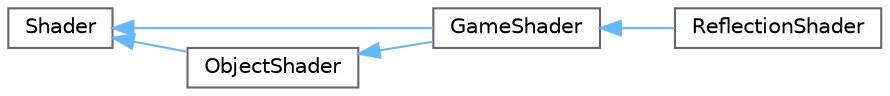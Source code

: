 digraph "Graphical Class Hierarchy"
{
 // LATEX_PDF_SIZE
  bgcolor="transparent";
  edge [fontname=Helvetica,fontsize=10,labelfontname=Helvetica,labelfontsize=10];
  node [fontname=Helvetica,fontsize=10,shape=box,height=0.2,width=0.4];
  rankdir="LR";
  Node0 [id="Node000000",label="Shader",height=0.2,width=0.4,color="grey40", fillcolor="white", style="filled",URL="$struct_shader.html",tooltip=" "];
  Node0 -> Node1 [id="edge341_Node000000_Node000001",dir="back",color="steelblue1",style="solid",tooltip=" "];
  Node1 [id="Node000001",label="GameShader",height=0.2,width=0.4,color="grey40", fillcolor="white", style="filled",URL="$class_game_shader.html",tooltip=" "];
  Node1 -> Node2 [id="edge342_Node000001_Node000002",dir="back",color="steelblue1",style="solid",tooltip=" "];
  Node2 [id="Node000002",label="ReflectionShader",height=0.2,width=0.4,color="grey40", fillcolor="white", style="filled",URL="$class_reflection_shader.html",tooltip=" "];
  Node0 -> Node3 [id="edge343_Node000000_Node000003",dir="back",color="steelblue1",style="solid",tooltip=" "];
  Node3 [id="Node000003",label="ObjectShader",height=0.2,width=0.4,color="grey40", fillcolor="white", style="filled",URL="$struct_object_shader.html",tooltip=" "];
  Node3 -> Node1 [id="edge344_Node000003_Node000001",dir="back",color="steelblue1",style="solid",tooltip=" "];
}
